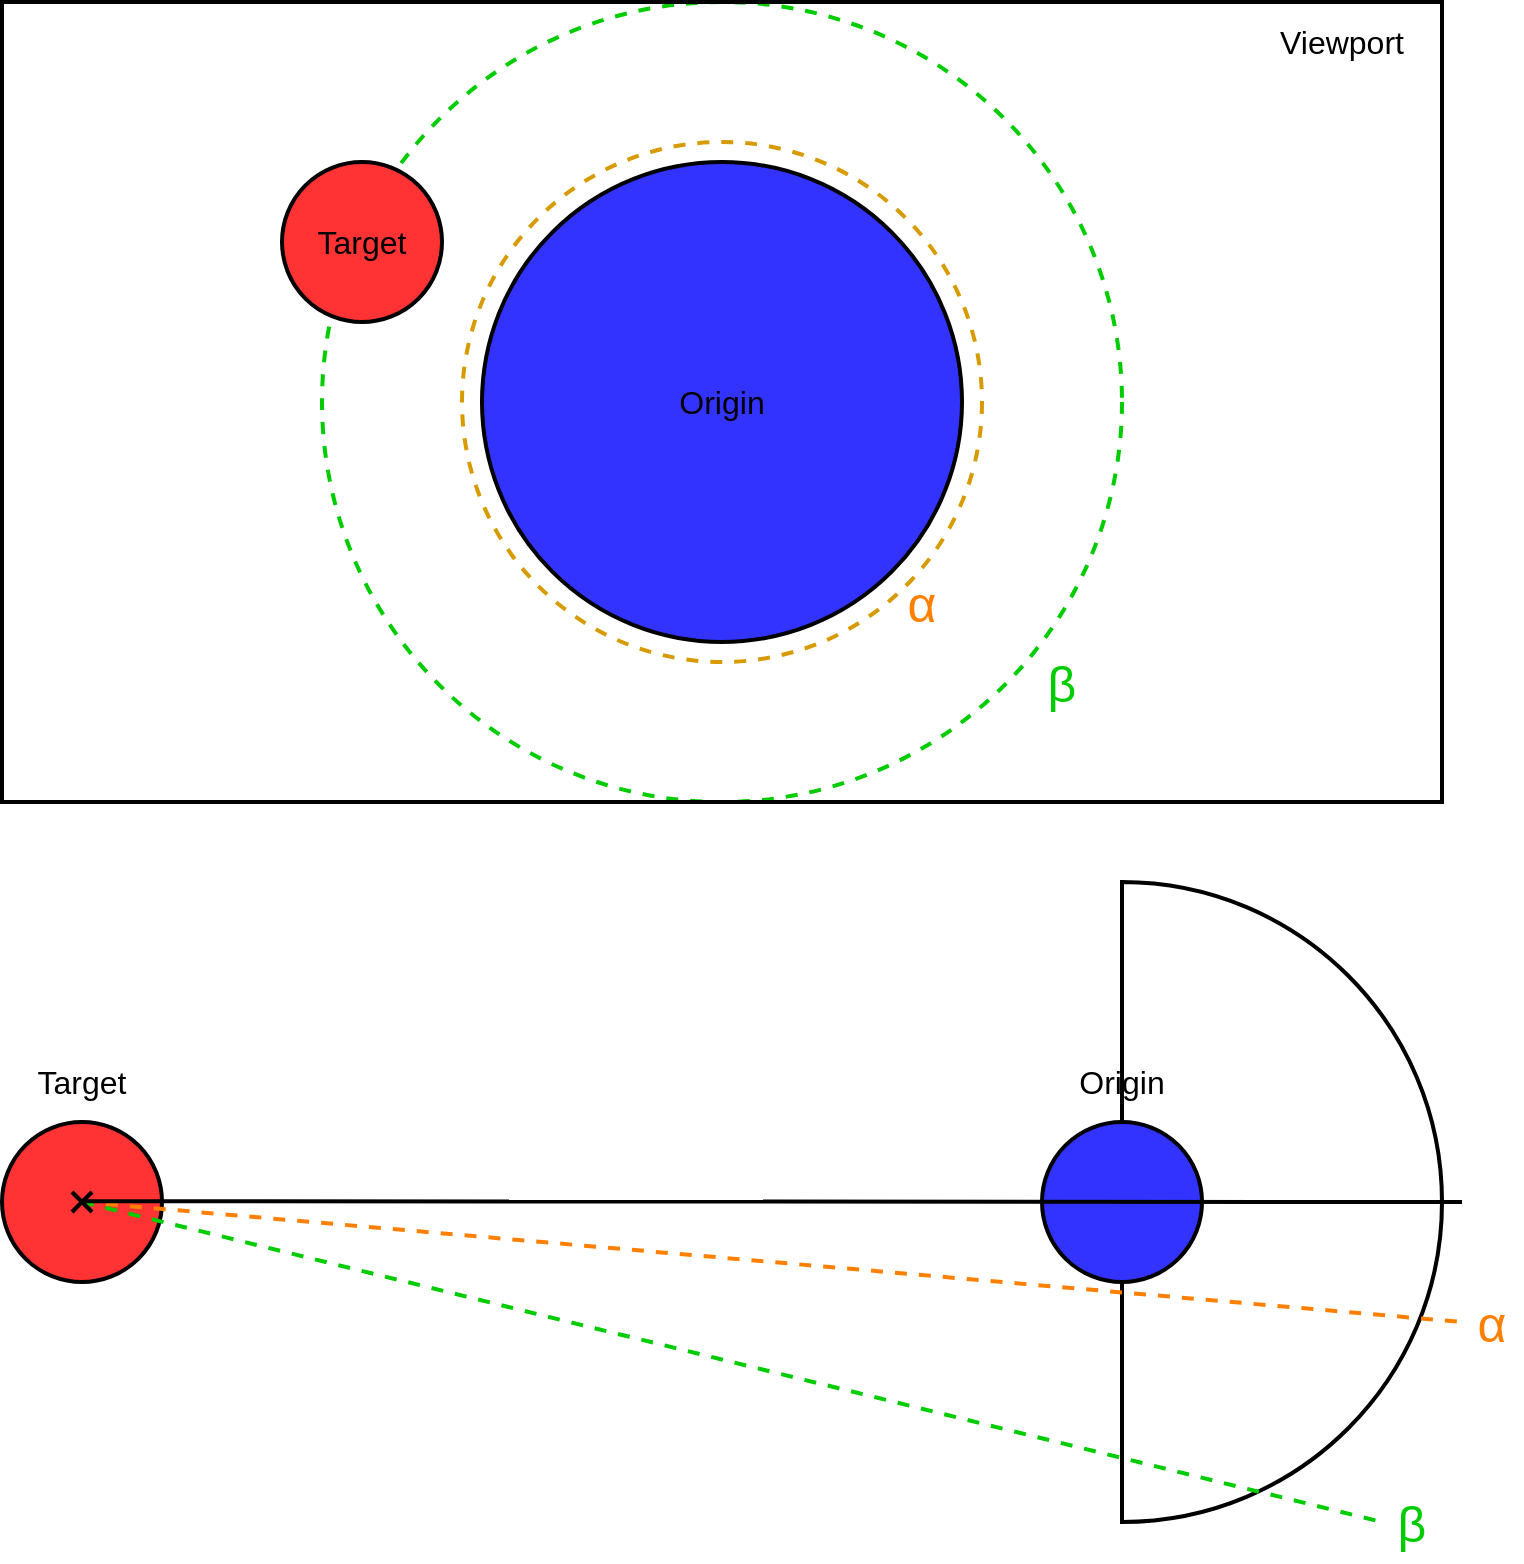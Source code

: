 <mxfile version="14.1.8" type="device"><diagram id="fTTFVJkws6w_RH2RJdF2" name="Page-1"><mxGraphModel dx="981" dy="594" grid="1" gridSize="10" guides="1" tooltips="1" connect="1" arrows="1" fold="1" page="1" pageScale="1" pageWidth="827" pageHeight="1169" math="0" shadow="0"><root><mxCell id="0"/><mxCell id="1" parent="0"/><mxCell id="4nNtlHSvjbibJSJz98Vq-1" value="" style="ellipse;whiteSpace=wrap;html=1;aspect=fixed;fillColor=none;dashed=1;strokeWidth=2;strokeColor=#00CC00;" vertex="1" parent="1"><mxGeometry x="200" y="40" width="400" height="400" as="geometry"/></mxCell><mxCell id="wx11tPCrsnYH1ia4a45p-1" value="" style="rounded=0;whiteSpace=wrap;html=1;strokeWidth=2;fillColor=none;" parent="1" vertex="1"><mxGeometry x="40" y="40" width="720" height="400" as="geometry"/></mxCell><mxCell id="uJcRXuiELNAD2KscGo-1-50" value="" style="verticalLabelPosition=bottom;verticalAlign=top;html=1;shape=mxgraph.basic.half_circle;strokeColor=#000000;strokeWidth=2;fillColor=none;fontFamily=Helvetica;fontSize=25;fontColor=#FF8000;rotation=-90;" parent="1" vertex="1"><mxGeometry x="520" y="560" width="320" height="160" as="geometry"/></mxCell><mxCell id="uJcRXuiELNAD2KscGo-1-22" value="" style="ellipse;whiteSpace=wrap;html=1;aspect=fixed;strokeWidth=2;fontFamily=Helvetica;fontSize=25;fontColor=#FF8000;fillColor=#FF3333;" parent="1" vertex="1"><mxGeometry x="40" y="600" width="80" height="80" as="geometry"/></mxCell><mxCell id="uJcRXuiELNAD2KscGo-1-17" value="" style="ellipse;whiteSpace=wrap;html=1;aspect=fixed;strokeWidth=2;dashed=1;strokeColor=#d79b00;fillColor=none;" parent="1" vertex="1"><mxGeometry x="270" y="110" width="260" height="260" as="geometry"/></mxCell><mxCell id="wx11tPCrsnYH1ia4a45p-2" value="&lt;div style=&quot;font-size: 16px;&quot;&gt;Viewport&lt;/div&gt;" style="text;html=1;strokeColor=none;fillColor=none;align=center;verticalAlign=middle;whiteSpace=wrap;rounded=0;fontSize=16;" parent="1" vertex="1"><mxGeometry x="670" y="40" width="80" height="40" as="geometry"/></mxCell><mxCell id="wx11tPCrsnYH1ia4a45p-3" value="" style="ellipse;whiteSpace=wrap;html=1;aspect=fixed;strokeWidth=2;fillColor=#3333FF;" parent="1" vertex="1"><mxGeometry x="280" y="120" width="240" height="240" as="geometry"/></mxCell><mxCell id="wx11tPCrsnYH1ia4a45p-4" value="Origin" style="text;html=1;strokeColor=none;fillColor=none;align=center;verticalAlign=middle;whiteSpace=wrap;rounded=0;fontSize=16;fontStyle=0" parent="1" vertex="1"><mxGeometry x="360" y="220" width="80" height="40" as="geometry"/></mxCell><mxCell id="uJcRXuiELNAD2KscGo-1-20" value="&lt;span class=&quot;polytonic&quot; style=&quot;font-size: 25px;&quot;&gt;&lt;span style=&quot;font-size: 25px;&quot;&gt;α&lt;/span&gt;&lt;/span&gt;" style="text;html=1;align=center;verticalAlign=middle;whiteSpace=wrap;rounded=0;dashed=1;fontStyle=0;fontFamily=Helvetica;fontSize=25;fontColor=#FF8000;" parent="1" vertex="1"><mxGeometry x="480" y="320" width="40" height="40" as="geometry"/></mxCell><mxCell id="uJcRXuiELNAD2KscGo-1-21" value="" style="ellipse;whiteSpace=wrap;html=1;aspect=fixed;strokeWidth=2;fontFamily=Helvetica;fontSize=25;fontColor=#FF8000;fillColor=#3333FF;" parent="1" vertex="1"><mxGeometry x="560" y="600" width="80" height="80" as="geometry"/></mxCell><mxCell id="uJcRXuiELNAD2KscGo-1-24" value="" style="endArrow=none;html=1;strokeWidth=2;fontFamily=Helvetica;fontSize=25;fontColor=#FF8000;dashed=1;strokeColor=#FF8000;" parent="1" edge="1"><mxGeometry width="50" height="50" relative="1" as="geometry"><mxPoint x="80" y="640" as="sourcePoint"/><mxPoint x="770" y="700" as="targetPoint"/></mxGeometry></mxCell><mxCell id="uJcRXuiELNAD2KscGo-1-25" value="&lt;span class=&quot;polytonic&quot; style=&quot;font-size: 25px;&quot;&gt;&lt;span style=&quot;font-size: 25px;&quot;&gt;α&lt;/span&gt;&lt;/span&gt;" style="text;html=1;align=center;verticalAlign=middle;whiteSpace=wrap;rounded=0;dashed=1;fontStyle=0;fontFamily=Helvetica;fontSize=25;fontColor=#FF8000;" parent="1" vertex="1"><mxGeometry x="770" y="680" width="30" height="40" as="geometry"/></mxCell><mxCell id="uJcRXuiELNAD2KscGo-1-26" value="" style="endArrow=none;dashed=1;html=1;strokeWidth=2;fontFamily=Helvetica;fontSize=25;fontColor=#FF8000;strokeColor=#00CC00;" parent="1" edge="1"><mxGeometry width="50" height="50" relative="1" as="geometry"><mxPoint x="80" y="640" as="sourcePoint"/><mxPoint x="730" y="800" as="targetPoint"/></mxGeometry></mxCell><mxCell id="uJcRXuiELNAD2KscGo-1-23" value="" style="endArrow=none;html=1;strokeWidth=2;fontFamily=Helvetica;fontSize=25;fontColor=#FF8000;" parent="1" edge="1"><mxGeometry width="50" height="50" relative="1" as="geometry"><mxPoint x="80" y="639.58" as="sourcePoint"/><mxPoint x="770" y="640" as="targetPoint"/><Array as="points"/></mxGeometry></mxCell><mxCell id="uJcRXuiELNAD2KscGo-1-27" value="" style="endArrow=none;html=1;strokeWidth=2;fontFamily=Helvetica;fontSize=25;fontColor=#FF8000;" parent="1" edge="1"><mxGeometry width="50" height="50" relative="1" as="geometry"><mxPoint x="75" y="645" as="sourcePoint"/><mxPoint x="85" y="635" as="targetPoint"/></mxGeometry></mxCell><mxCell id="uJcRXuiELNAD2KscGo-1-28" value="" style="endArrow=none;html=1;strokeColor=#000000;strokeWidth=2;fontFamily=Helvetica;fontSize=25;fontColor=#FF8000;" parent="1" edge="1"><mxGeometry width="50" height="50" relative="1" as="geometry"><mxPoint x="75" y="635" as="sourcePoint"/><mxPoint x="85" y="645" as="targetPoint"/></mxGeometry></mxCell><mxCell id="uJcRXuiELNAD2KscGo-1-32" value="Origin" style="text;html=1;strokeColor=none;fillColor=none;align=center;verticalAlign=middle;whiteSpace=wrap;rounded=0;fontSize=16;fontStyle=0" parent="1" vertex="1"><mxGeometry x="560" y="560" width="80" height="40" as="geometry"/></mxCell><mxCell id="uJcRXuiELNAD2KscGo-1-33" value="Target" style="text;html=1;strokeColor=none;fillColor=none;align=center;verticalAlign=middle;whiteSpace=wrap;rounded=0;fontSize=16;fontStyle=0" parent="1" vertex="1"><mxGeometry x="40" y="560" width="80" height="40" as="geometry"/></mxCell><mxCell id="uJcRXuiELNAD2KscGo-1-42" value="&lt;span class=&quot;polytonic&quot;&gt;&lt;font color=&quot;#00cc00&quot;&gt;β&lt;/font&gt;&lt;/span&gt;" style="text;html=1;align=center;verticalAlign=middle;whiteSpace=wrap;rounded=0;dashed=1;fontStyle=0;fontFamily=Helvetica;fontSize=25;fontColor=#FF8000;" parent="1" vertex="1"><mxGeometry x="550" y="360" width="40" height="40" as="geometry"/></mxCell><mxCell id="uJcRXuiELNAD2KscGo-1-44" value="&lt;span class=&quot;polytonic&quot;&gt;&lt;font color=&quot;#00cc00&quot;&gt;β&lt;/font&gt;&lt;/span&gt;" style="text;html=1;align=center;verticalAlign=middle;whiteSpace=wrap;rounded=0;dashed=1;fontStyle=0;fontFamily=Helvetica;fontSize=25;fontColor=#FF8000;" parent="1" vertex="1"><mxGeometry x="730" y="780" width="30" height="40" as="geometry"/></mxCell><mxCell id="uJcRXuiELNAD2KscGo-1-56" value="" style="ellipse;whiteSpace=wrap;html=1;aspect=fixed;strokeWidth=2;fontFamily=Helvetica;fontSize=25;fontColor=#FF8000;fillColor=#FF3333;" parent="1" vertex="1"><mxGeometry x="180" y="120" width="80" height="80" as="geometry"/></mxCell><mxCell id="uJcRXuiELNAD2KscGo-1-57" value="Target" style="text;html=1;strokeColor=none;fillColor=none;align=center;verticalAlign=middle;whiteSpace=wrap;rounded=0;fontSize=16;fontStyle=0" parent="1" vertex="1"><mxGeometry x="180" y="140" width="80" height="40" as="geometry"/></mxCell></root></mxGraphModel></diagram></mxfile>